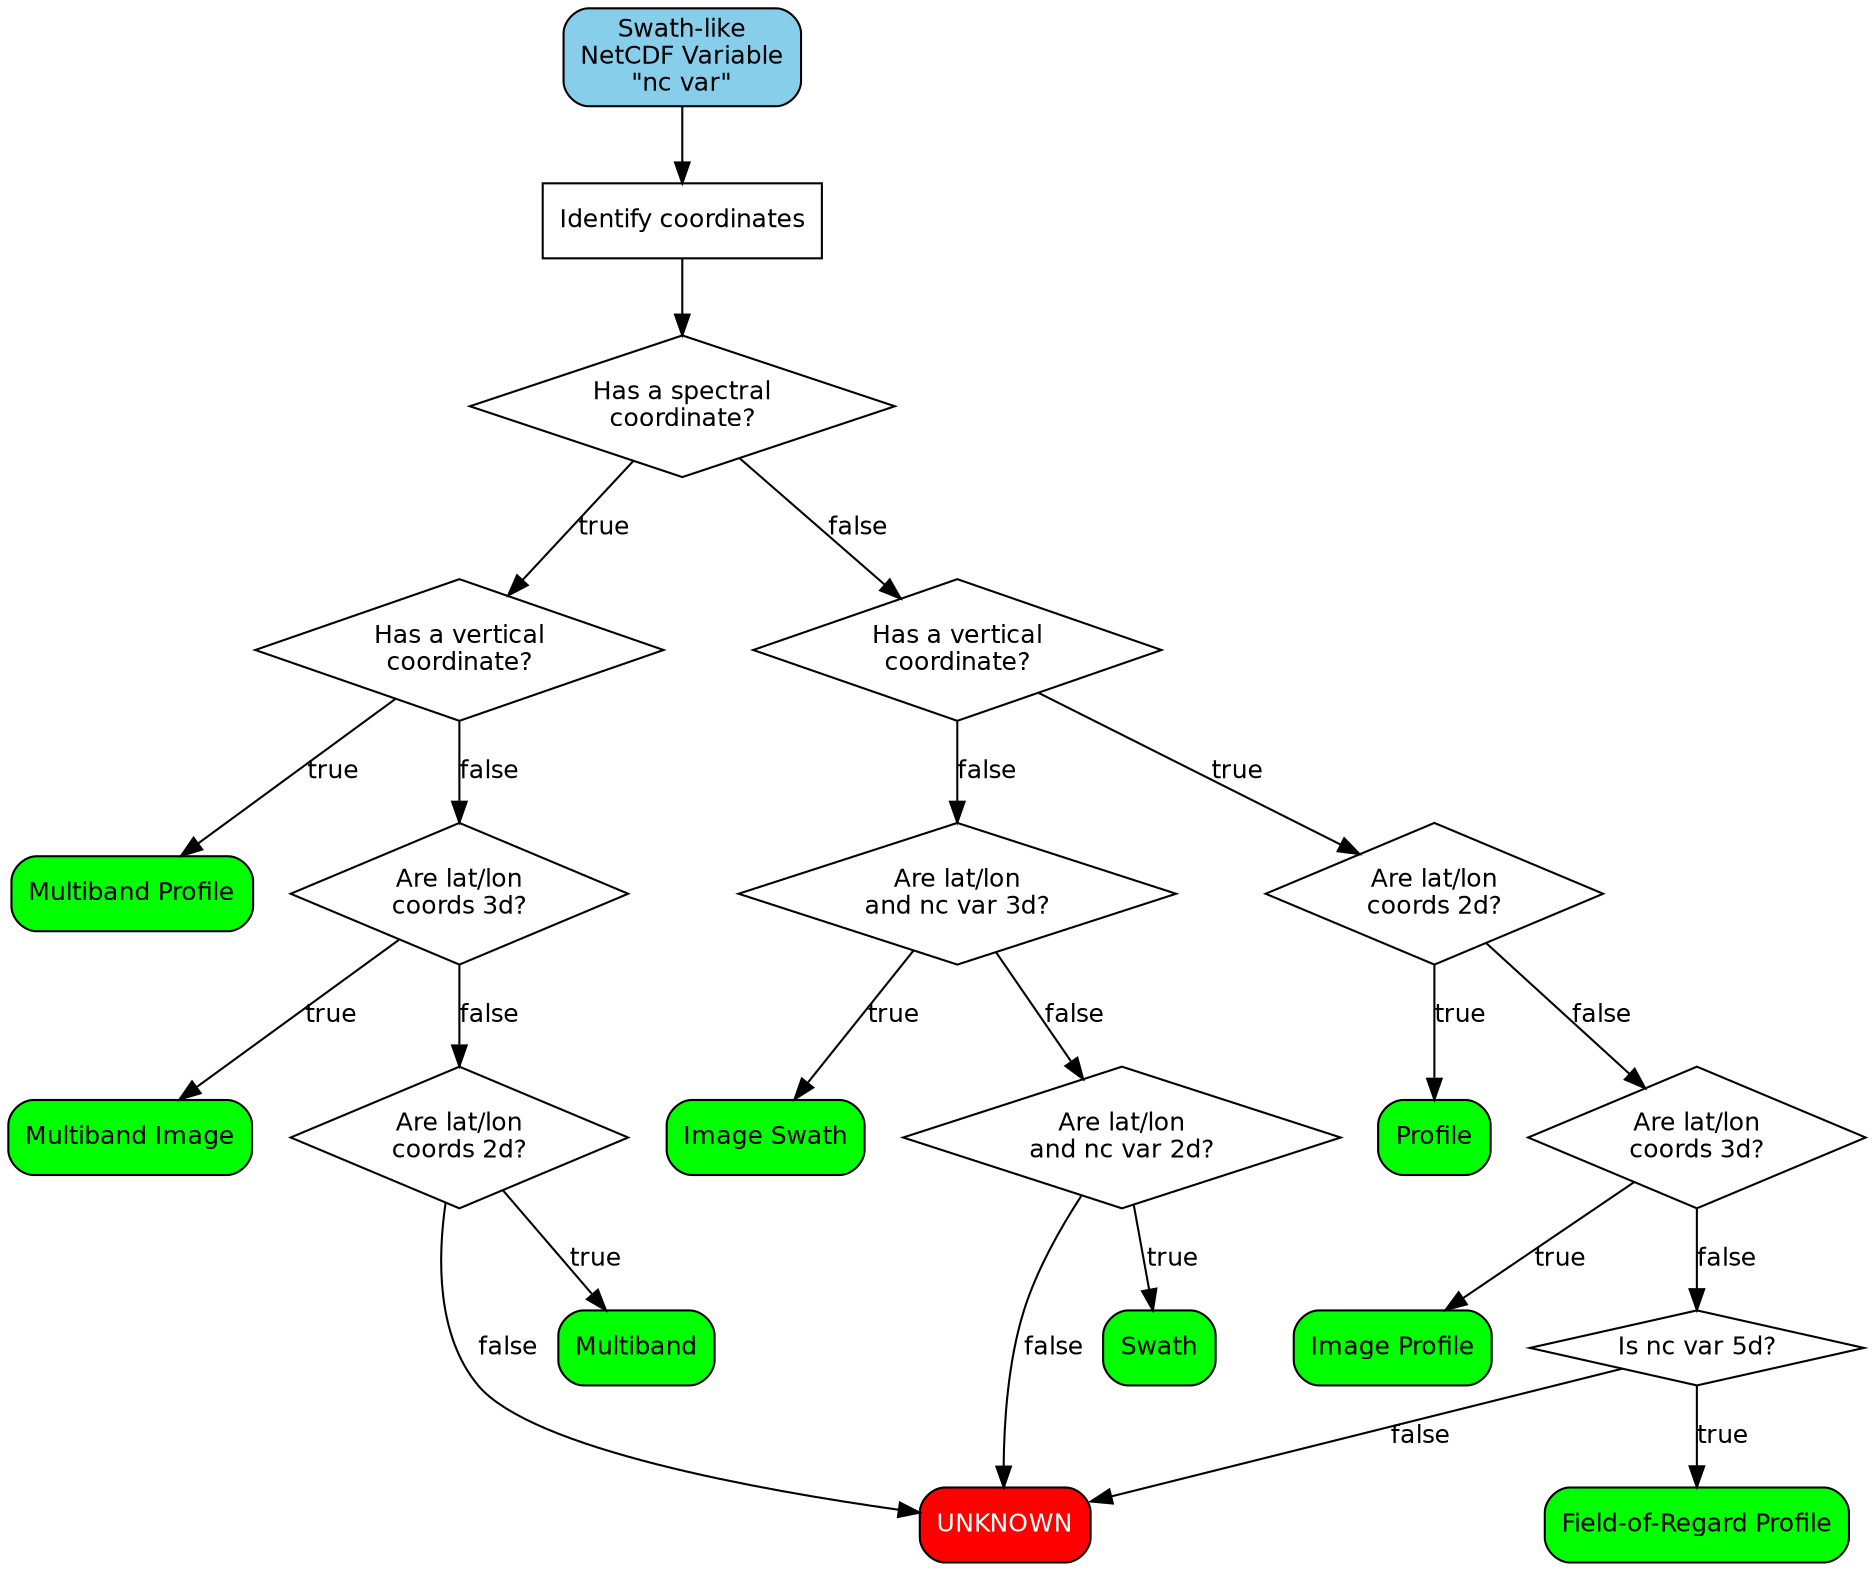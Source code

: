 digraph {
    graph[fontname="Helvetica", fontsize=12];
    node[fontname="Helvetica", fontsize=12];
    edge[fontname="Helvetica", fontsize=12];

    node[shape="box", style="rounded,filled", fillcolor="red",
         fontcolor="white", label="UNKNOWN"]
        unknown;

    node[shape="box", style="rounded,filled", fillcolor="skyblue",
         fontcolor="black"]
        ncvar;

    node[shape="box", style="rounded,filled", fillcolor="green"]
        mband;
        mband_image;
        mband_prof;
        swath;
        image_swath;
        profile;
        image_profile;
        FOR_profile;

    node[shape="box", style=""]
        coords;

    node[shape="diamond", style=""]
        if_band_coord;
        if_vert_coord;
        if_vert_coord_1;
        are_latlon_3d;
        are_latlonvar_3d;
        are_latlonvar_2d;
        are_latlon_2d;
        is_ncvar_5d;

    ncvar[label="Swath-like\nNetCDF Variable\n\"nc var\""];
    coords[label="Identify coordinates"];
    if_band_coord[label="Has a spectral\ncoordinate?"];
    if_vert_coord[label="Has a vertical\ncoordinate?"];
    if_vert_coord_1[label="Has a vertical\ncoordinate?"];
    mband_prof[label="Multiband Profile"];
    mband[label="Multiband"];
    mband_image[label="Multiband Image"];
    are_latlon_3d[label="Are lat/lon\ncoords 3d?"];
    are_latlon_3d_1[label="Are lat/lon\ncoords 3d?"];
    are_latlon_2d[label="Are lat/lon\ncoords 2d?"];
    are_latlon_2d_1[label="Are lat/lon\ncoords 2d?"];
    swath[label="Swath"];
    image_swath[label="Image Swath"];
    are_latlonvar_3d[label="Are lat/lon\nand nc var 3d?"];
    are_latlonvar_2d[label="Are lat/lon\nand nc var 2d?"];
    profile[label="Profile"];
    image_profile[label="Image Profile"];
    FOR_profile[label="Field-of-Regard Profile"];
    is_ncvar_5d[label="Is nc var 5d?"];

    ncvar -> coords;
    coords -> if_band_coord

    if_band_coord -> if_vert_coord [label="true"];
    if_band_coord -> if_vert_coord_1 [label="false"];

    if_vert_coord -> mband_prof [label="true"];
    if_vert_coord -> are_latlon_3d [label="false"];

    are_latlon_3d -> are_latlon_2d_1 [label="false"];
    are_latlon_3d -> mband_image [label="true"];

    are_latlon_2d_1 -> mband [label="true"];
    are_latlon_2d_1 -> unknown [label="false"];

    if_vert_coord_1 -> are_latlonvar_3d [label="false"];
    if_vert_coord_1 -> are_latlon_2d [label="true"];

    are_latlonvar_3d -> are_latlonvar_2d [label="false"];
    are_latlonvar_3d -> image_swath [label="true"];

    are_latlonvar_2d -> swath [label="true"];
    are_latlonvar_2d -> unknown [label="false"];

    are_latlon_2d -> profile [label="true"];
    are_latlon_2d -> are_latlon_3d_1 [label="false"];

    are_latlon_3d_1 -> image_profile [label="true"];
    are_latlon_3d_1 -> is_ncvar_5d [label="false"];

    is_ncvar_5d -> FOR_profile [label="true"];
    is_ncvar_5d -> unknown [label="false"];
}
